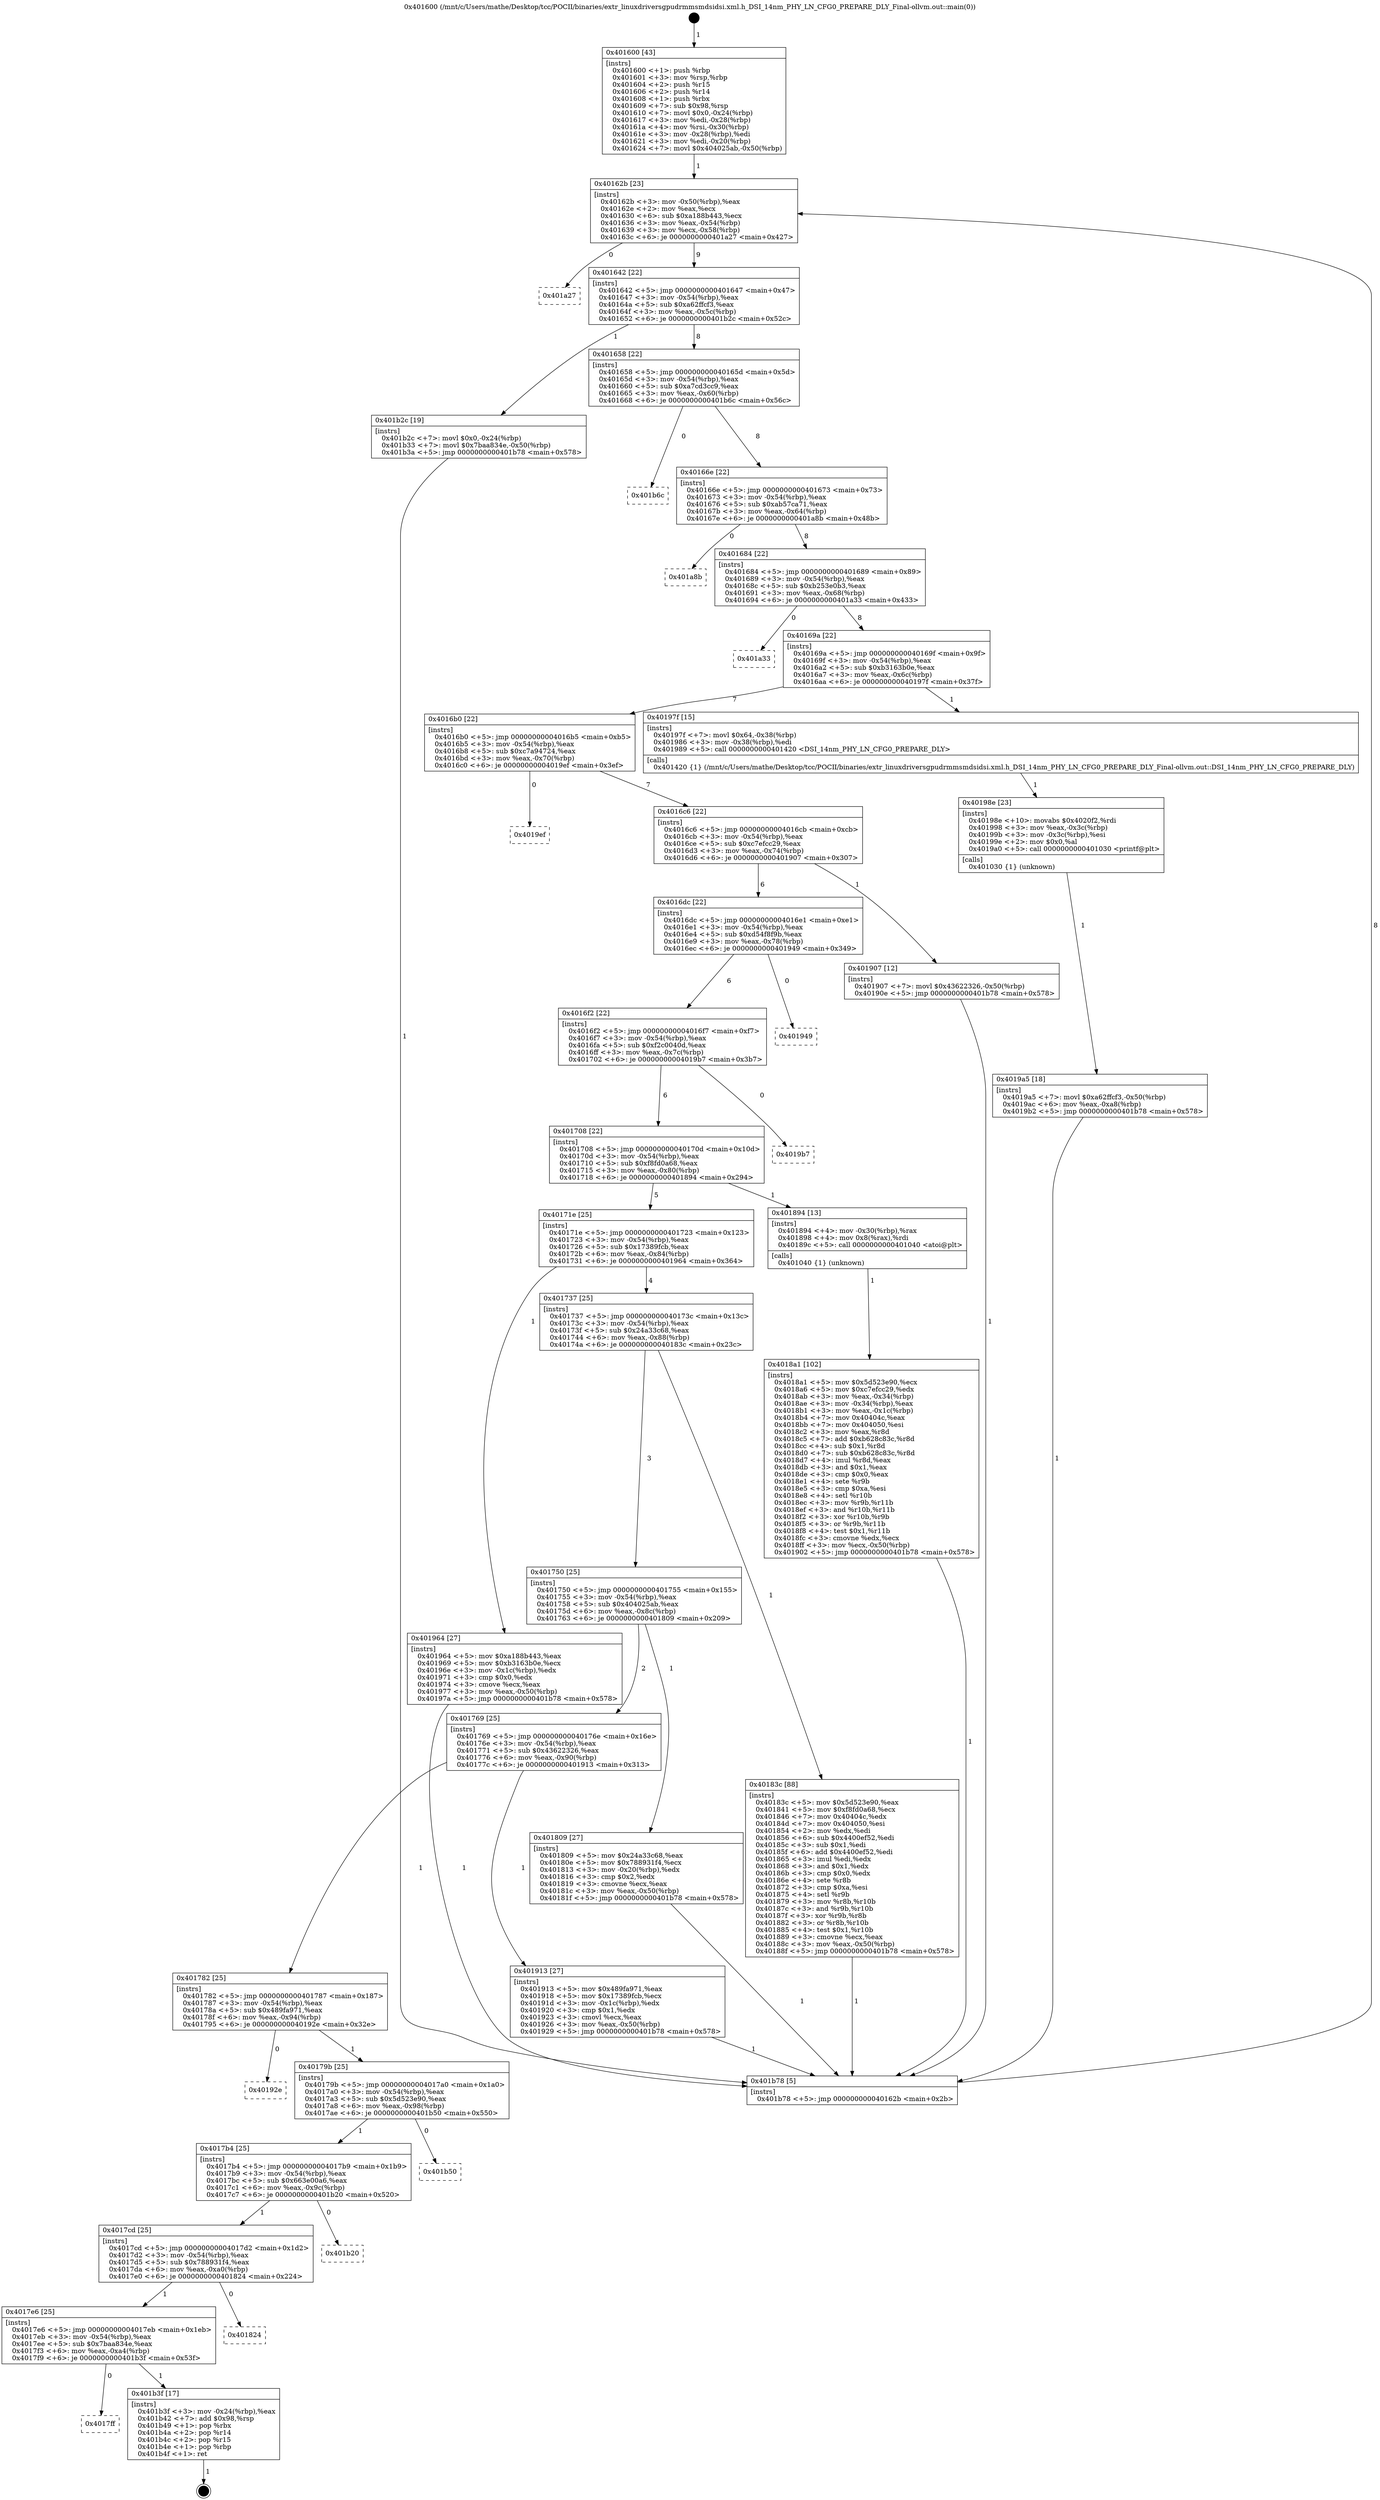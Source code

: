 digraph "0x401600" {
  label = "0x401600 (/mnt/c/Users/mathe/Desktop/tcc/POCII/binaries/extr_linuxdriversgpudrmmsmdsidsi.xml.h_DSI_14nm_PHY_LN_CFG0_PREPARE_DLY_Final-ollvm.out::main(0))"
  labelloc = "t"
  node[shape=record]

  Entry [label="",width=0.3,height=0.3,shape=circle,fillcolor=black,style=filled]
  "0x40162b" [label="{
     0x40162b [23]\l
     | [instrs]\l
     &nbsp;&nbsp;0x40162b \<+3\>: mov -0x50(%rbp),%eax\l
     &nbsp;&nbsp;0x40162e \<+2\>: mov %eax,%ecx\l
     &nbsp;&nbsp;0x401630 \<+6\>: sub $0xa188b443,%ecx\l
     &nbsp;&nbsp;0x401636 \<+3\>: mov %eax,-0x54(%rbp)\l
     &nbsp;&nbsp;0x401639 \<+3\>: mov %ecx,-0x58(%rbp)\l
     &nbsp;&nbsp;0x40163c \<+6\>: je 0000000000401a27 \<main+0x427\>\l
  }"]
  "0x401a27" [label="{
     0x401a27\l
  }", style=dashed]
  "0x401642" [label="{
     0x401642 [22]\l
     | [instrs]\l
     &nbsp;&nbsp;0x401642 \<+5\>: jmp 0000000000401647 \<main+0x47\>\l
     &nbsp;&nbsp;0x401647 \<+3\>: mov -0x54(%rbp),%eax\l
     &nbsp;&nbsp;0x40164a \<+5\>: sub $0xa62ffcf3,%eax\l
     &nbsp;&nbsp;0x40164f \<+3\>: mov %eax,-0x5c(%rbp)\l
     &nbsp;&nbsp;0x401652 \<+6\>: je 0000000000401b2c \<main+0x52c\>\l
  }"]
  Exit [label="",width=0.3,height=0.3,shape=circle,fillcolor=black,style=filled,peripheries=2]
  "0x401b2c" [label="{
     0x401b2c [19]\l
     | [instrs]\l
     &nbsp;&nbsp;0x401b2c \<+7\>: movl $0x0,-0x24(%rbp)\l
     &nbsp;&nbsp;0x401b33 \<+7\>: movl $0x7baa834e,-0x50(%rbp)\l
     &nbsp;&nbsp;0x401b3a \<+5\>: jmp 0000000000401b78 \<main+0x578\>\l
  }"]
  "0x401658" [label="{
     0x401658 [22]\l
     | [instrs]\l
     &nbsp;&nbsp;0x401658 \<+5\>: jmp 000000000040165d \<main+0x5d\>\l
     &nbsp;&nbsp;0x40165d \<+3\>: mov -0x54(%rbp),%eax\l
     &nbsp;&nbsp;0x401660 \<+5\>: sub $0xa7cd3cc9,%eax\l
     &nbsp;&nbsp;0x401665 \<+3\>: mov %eax,-0x60(%rbp)\l
     &nbsp;&nbsp;0x401668 \<+6\>: je 0000000000401b6c \<main+0x56c\>\l
  }"]
  "0x4017ff" [label="{
     0x4017ff\l
  }", style=dashed]
  "0x401b6c" [label="{
     0x401b6c\l
  }", style=dashed]
  "0x40166e" [label="{
     0x40166e [22]\l
     | [instrs]\l
     &nbsp;&nbsp;0x40166e \<+5\>: jmp 0000000000401673 \<main+0x73\>\l
     &nbsp;&nbsp;0x401673 \<+3\>: mov -0x54(%rbp),%eax\l
     &nbsp;&nbsp;0x401676 \<+5\>: sub $0xab57ca71,%eax\l
     &nbsp;&nbsp;0x40167b \<+3\>: mov %eax,-0x64(%rbp)\l
     &nbsp;&nbsp;0x40167e \<+6\>: je 0000000000401a8b \<main+0x48b\>\l
  }"]
  "0x401b3f" [label="{
     0x401b3f [17]\l
     | [instrs]\l
     &nbsp;&nbsp;0x401b3f \<+3\>: mov -0x24(%rbp),%eax\l
     &nbsp;&nbsp;0x401b42 \<+7\>: add $0x98,%rsp\l
     &nbsp;&nbsp;0x401b49 \<+1\>: pop %rbx\l
     &nbsp;&nbsp;0x401b4a \<+2\>: pop %r14\l
     &nbsp;&nbsp;0x401b4c \<+2\>: pop %r15\l
     &nbsp;&nbsp;0x401b4e \<+1\>: pop %rbp\l
     &nbsp;&nbsp;0x401b4f \<+1\>: ret\l
  }"]
  "0x401a8b" [label="{
     0x401a8b\l
  }", style=dashed]
  "0x401684" [label="{
     0x401684 [22]\l
     | [instrs]\l
     &nbsp;&nbsp;0x401684 \<+5\>: jmp 0000000000401689 \<main+0x89\>\l
     &nbsp;&nbsp;0x401689 \<+3\>: mov -0x54(%rbp),%eax\l
     &nbsp;&nbsp;0x40168c \<+5\>: sub $0xb253e0b3,%eax\l
     &nbsp;&nbsp;0x401691 \<+3\>: mov %eax,-0x68(%rbp)\l
     &nbsp;&nbsp;0x401694 \<+6\>: je 0000000000401a33 \<main+0x433\>\l
  }"]
  "0x4017e6" [label="{
     0x4017e6 [25]\l
     | [instrs]\l
     &nbsp;&nbsp;0x4017e6 \<+5\>: jmp 00000000004017eb \<main+0x1eb\>\l
     &nbsp;&nbsp;0x4017eb \<+3\>: mov -0x54(%rbp),%eax\l
     &nbsp;&nbsp;0x4017ee \<+5\>: sub $0x7baa834e,%eax\l
     &nbsp;&nbsp;0x4017f3 \<+6\>: mov %eax,-0xa4(%rbp)\l
     &nbsp;&nbsp;0x4017f9 \<+6\>: je 0000000000401b3f \<main+0x53f\>\l
  }"]
  "0x401a33" [label="{
     0x401a33\l
  }", style=dashed]
  "0x40169a" [label="{
     0x40169a [22]\l
     | [instrs]\l
     &nbsp;&nbsp;0x40169a \<+5\>: jmp 000000000040169f \<main+0x9f\>\l
     &nbsp;&nbsp;0x40169f \<+3\>: mov -0x54(%rbp),%eax\l
     &nbsp;&nbsp;0x4016a2 \<+5\>: sub $0xb3163b0e,%eax\l
     &nbsp;&nbsp;0x4016a7 \<+3\>: mov %eax,-0x6c(%rbp)\l
     &nbsp;&nbsp;0x4016aa \<+6\>: je 000000000040197f \<main+0x37f\>\l
  }"]
  "0x401824" [label="{
     0x401824\l
  }", style=dashed]
  "0x40197f" [label="{
     0x40197f [15]\l
     | [instrs]\l
     &nbsp;&nbsp;0x40197f \<+7\>: movl $0x64,-0x38(%rbp)\l
     &nbsp;&nbsp;0x401986 \<+3\>: mov -0x38(%rbp),%edi\l
     &nbsp;&nbsp;0x401989 \<+5\>: call 0000000000401420 \<DSI_14nm_PHY_LN_CFG0_PREPARE_DLY\>\l
     | [calls]\l
     &nbsp;&nbsp;0x401420 \{1\} (/mnt/c/Users/mathe/Desktop/tcc/POCII/binaries/extr_linuxdriversgpudrmmsmdsidsi.xml.h_DSI_14nm_PHY_LN_CFG0_PREPARE_DLY_Final-ollvm.out::DSI_14nm_PHY_LN_CFG0_PREPARE_DLY)\l
  }"]
  "0x4016b0" [label="{
     0x4016b0 [22]\l
     | [instrs]\l
     &nbsp;&nbsp;0x4016b0 \<+5\>: jmp 00000000004016b5 \<main+0xb5\>\l
     &nbsp;&nbsp;0x4016b5 \<+3\>: mov -0x54(%rbp),%eax\l
     &nbsp;&nbsp;0x4016b8 \<+5\>: sub $0xc7a94724,%eax\l
     &nbsp;&nbsp;0x4016bd \<+3\>: mov %eax,-0x70(%rbp)\l
     &nbsp;&nbsp;0x4016c0 \<+6\>: je 00000000004019ef \<main+0x3ef\>\l
  }"]
  "0x4017cd" [label="{
     0x4017cd [25]\l
     | [instrs]\l
     &nbsp;&nbsp;0x4017cd \<+5\>: jmp 00000000004017d2 \<main+0x1d2\>\l
     &nbsp;&nbsp;0x4017d2 \<+3\>: mov -0x54(%rbp),%eax\l
     &nbsp;&nbsp;0x4017d5 \<+5\>: sub $0x788931f4,%eax\l
     &nbsp;&nbsp;0x4017da \<+6\>: mov %eax,-0xa0(%rbp)\l
     &nbsp;&nbsp;0x4017e0 \<+6\>: je 0000000000401824 \<main+0x224\>\l
  }"]
  "0x4019ef" [label="{
     0x4019ef\l
  }", style=dashed]
  "0x4016c6" [label="{
     0x4016c6 [22]\l
     | [instrs]\l
     &nbsp;&nbsp;0x4016c6 \<+5\>: jmp 00000000004016cb \<main+0xcb\>\l
     &nbsp;&nbsp;0x4016cb \<+3\>: mov -0x54(%rbp),%eax\l
     &nbsp;&nbsp;0x4016ce \<+5\>: sub $0xc7efcc29,%eax\l
     &nbsp;&nbsp;0x4016d3 \<+3\>: mov %eax,-0x74(%rbp)\l
     &nbsp;&nbsp;0x4016d6 \<+6\>: je 0000000000401907 \<main+0x307\>\l
  }"]
  "0x401b20" [label="{
     0x401b20\l
  }", style=dashed]
  "0x401907" [label="{
     0x401907 [12]\l
     | [instrs]\l
     &nbsp;&nbsp;0x401907 \<+7\>: movl $0x43622326,-0x50(%rbp)\l
     &nbsp;&nbsp;0x40190e \<+5\>: jmp 0000000000401b78 \<main+0x578\>\l
  }"]
  "0x4016dc" [label="{
     0x4016dc [22]\l
     | [instrs]\l
     &nbsp;&nbsp;0x4016dc \<+5\>: jmp 00000000004016e1 \<main+0xe1\>\l
     &nbsp;&nbsp;0x4016e1 \<+3\>: mov -0x54(%rbp),%eax\l
     &nbsp;&nbsp;0x4016e4 \<+5\>: sub $0xd54f8f9b,%eax\l
     &nbsp;&nbsp;0x4016e9 \<+3\>: mov %eax,-0x78(%rbp)\l
     &nbsp;&nbsp;0x4016ec \<+6\>: je 0000000000401949 \<main+0x349\>\l
  }"]
  "0x4017b4" [label="{
     0x4017b4 [25]\l
     | [instrs]\l
     &nbsp;&nbsp;0x4017b4 \<+5\>: jmp 00000000004017b9 \<main+0x1b9\>\l
     &nbsp;&nbsp;0x4017b9 \<+3\>: mov -0x54(%rbp),%eax\l
     &nbsp;&nbsp;0x4017bc \<+5\>: sub $0x663e00a6,%eax\l
     &nbsp;&nbsp;0x4017c1 \<+6\>: mov %eax,-0x9c(%rbp)\l
     &nbsp;&nbsp;0x4017c7 \<+6\>: je 0000000000401b20 \<main+0x520\>\l
  }"]
  "0x401949" [label="{
     0x401949\l
  }", style=dashed]
  "0x4016f2" [label="{
     0x4016f2 [22]\l
     | [instrs]\l
     &nbsp;&nbsp;0x4016f2 \<+5\>: jmp 00000000004016f7 \<main+0xf7\>\l
     &nbsp;&nbsp;0x4016f7 \<+3\>: mov -0x54(%rbp),%eax\l
     &nbsp;&nbsp;0x4016fa \<+5\>: sub $0xf2c0040d,%eax\l
     &nbsp;&nbsp;0x4016ff \<+3\>: mov %eax,-0x7c(%rbp)\l
     &nbsp;&nbsp;0x401702 \<+6\>: je 00000000004019b7 \<main+0x3b7\>\l
  }"]
  "0x401b50" [label="{
     0x401b50\l
  }", style=dashed]
  "0x4019b7" [label="{
     0x4019b7\l
  }", style=dashed]
  "0x401708" [label="{
     0x401708 [22]\l
     | [instrs]\l
     &nbsp;&nbsp;0x401708 \<+5\>: jmp 000000000040170d \<main+0x10d\>\l
     &nbsp;&nbsp;0x40170d \<+3\>: mov -0x54(%rbp),%eax\l
     &nbsp;&nbsp;0x401710 \<+5\>: sub $0xf8fd0a68,%eax\l
     &nbsp;&nbsp;0x401715 \<+3\>: mov %eax,-0x80(%rbp)\l
     &nbsp;&nbsp;0x401718 \<+6\>: je 0000000000401894 \<main+0x294\>\l
  }"]
  "0x40179b" [label="{
     0x40179b [25]\l
     | [instrs]\l
     &nbsp;&nbsp;0x40179b \<+5\>: jmp 00000000004017a0 \<main+0x1a0\>\l
     &nbsp;&nbsp;0x4017a0 \<+3\>: mov -0x54(%rbp),%eax\l
     &nbsp;&nbsp;0x4017a3 \<+5\>: sub $0x5d523e90,%eax\l
     &nbsp;&nbsp;0x4017a8 \<+6\>: mov %eax,-0x98(%rbp)\l
     &nbsp;&nbsp;0x4017ae \<+6\>: je 0000000000401b50 \<main+0x550\>\l
  }"]
  "0x401894" [label="{
     0x401894 [13]\l
     | [instrs]\l
     &nbsp;&nbsp;0x401894 \<+4\>: mov -0x30(%rbp),%rax\l
     &nbsp;&nbsp;0x401898 \<+4\>: mov 0x8(%rax),%rdi\l
     &nbsp;&nbsp;0x40189c \<+5\>: call 0000000000401040 \<atoi@plt\>\l
     | [calls]\l
     &nbsp;&nbsp;0x401040 \{1\} (unknown)\l
  }"]
  "0x40171e" [label="{
     0x40171e [25]\l
     | [instrs]\l
     &nbsp;&nbsp;0x40171e \<+5\>: jmp 0000000000401723 \<main+0x123\>\l
     &nbsp;&nbsp;0x401723 \<+3\>: mov -0x54(%rbp),%eax\l
     &nbsp;&nbsp;0x401726 \<+5\>: sub $0x17389fcb,%eax\l
     &nbsp;&nbsp;0x40172b \<+6\>: mov %eax,-0x84(%rbp)\l
     &nbsp;&nbsp;0x401731 \<+6\>: je 0000000000401964 \<main+0x364\>\l
  }"]
  "0x40192e" [label="{
     0x40192e\l
  }", style=dashed]
  "0x401964" [label="{
     0x401964 [27]\l
     | [instrs]\l
     &nbsp;&nbsp;0x401964 \<+5\>: mov $0xa188b443,%eax\l
     &nbsp;&nbsp;0x401969 \<+5\>: mov $0xb3163b0e,%ecx\l
     &nbsp;&nbsp;0x40196e \<+3\>: mov -0x1c(%rbp),%edx\l
     &nbsp;&nbsp;0x401971 \<+3\>: cmp $0x0,%edx\l
     &nbsp;&nbsp;0x401974 \<+3\>: cmove %ecx,%eax\l
     &nbsp;&nbsp;0x401977 \<+3\>: mov %eax,-0x50(%rbp)\l
     &nbsp;&nbsp;0x40197a \<+5\>: jmp 0000000000401b78 \<main+0x578\>\l
  }"]
  "0x401737" [label="{
     0x401737 [25]\l
     | [instrs]\l
     &nbsp;&nbsp;0x401737 \<+5\>: jmp 000000000040173c \<main+0x13c\>\l
     &nbsp;&nbsp;0x40173c \<+3\>: mov -0x54(%rbp),%eax\l
     &nbsp;&nbsp;0x40173f \<+5\>: sub $0x24a33c68,%eax\l
     &nbsp;&nbsp;0x401744 \<+6\>: mov %eax,-0x88(%rbp)\l
     &nbsp;&nbsp;0x40174a \<+6\>: je 000000000040183c \<main+0x23c\>\l
  }"]
  "0x4019a5" [label="{
     0x4019a5 [18]\l
     | [instrs]\l
     &nbsp;&nbsp;0x4019a5 \<+7\>: movl $0xa62ffcf3,-0x50(%rbp)\l
     &nbsp;&nbsp;0x4019ac \<+6\>: mov %eax,-0xa8(%rbp)\l
     &nbsp;&nbsp;0x4019b2 \<+5\>: jmp 0000000000401b78 \<main+0x578\>\l
  }"]
  "0x40183c" [label="{
     0x40183c [88]\l
     | [instrs]\l
     &nbsp;&nbsp;0x40183c \<+5\>: mov $0x5d523e90,%eax\l
     &nbsp;&nbsp;0x401841 \<+5\>: mov $0xf8fd0a68,%ecx\l
     &nbsp;&nbsp;0x401846 \<+7\>: mov 0x40404c,%edx\l
     &nbsp;&nbsp;0x40184d \<+7\>: mov 0x404050,%esi\l
     &nbsp;&nbsp;0x401854 \<+2\>: mov %edx,%edi\l
     &nbsp;&nbsp;0x401856 \<+6\>: sub $0x4400ef52,%edi\l
     &nbsp;&nbsp;0x40185c \<+3\>: sub $0x1,%edi\l
     &nbsp;&nbsp;0x40185f \<+6\>: add $0x4400ef52,%edi\l
     &nbsp;&nbsp;0x401865 \<+3\>: imul %edi,%edx\l
     &nbsp;&nbsp;0x401868 \<+3\>: and $0x1,%edx\l
     &nbsp;&nbsp;0x40186b \<+3\>: cmp $0x0,%edx\l
     &nbsp;&nbsp;0x40186e \<+4\>: sete %r8b\l
     &nbsp;&nbsp;0x401872 \<+3\>: cmp $0xa,%esi\l
     &nbsp;&nbsp;0x401875 \<+4\>: setl %r9b\l
     &nbsp;&nbsp;0x401879 \<+3\>: mov %r8b,%r10b\l
     &nbsp;&nbsp;0x40187c \<+3\>: and %r9b,%r10b\l
     &nbsp;&nbsp;0x40187f \<+3\>: xor %r9b,%r8b\l
     &nbsp;&nbsp;0x401882 \<+3\>: or %r8b,%r10b\l
     &nbsp;&nbsp;0x401885 \<+4\>: test $0x1,%r10b\l
     &nbsp;&nbsp;0x401889 \<+3\>: cmovne %ecx,%eax\l
     &nbsp;&nbsp;0x40188c \<+3\>: mov %eax,-0x50(%rbp)\l
     &nbsp;&nbsp;0x40188f \<+5\>: jmp 0000000000401b78 \<main+0x578\>\l
  }"]
  "0x401750" [label="{
     0x401750 [25]\l
     | [instrs]\l
     &nbsp;&nbsp;0x401750 \<+5\>: jmp 0000000000401755 \<main+0x155\>\l
     &nbsp;&nbsp;0x401755 \<+3\>: mov -0x54(%rbp),%eax\l
     &nbsp;&nbsp;0x401758 \<+5\>: sub $0x404025ab,%eax\l
     &nbsp;&nbsp;0x40175d \<+6\>: mov %eax,-0x8c(%rbp)\l
     &nbsp;&nbsp;0x401763 \<+6\>: je 0000000000401809 \<main+0x209\>\l
  }"]
  "0x40198e" [label="{
     0x40198e [23]\l
     | [instrs]\l
     &nbsp;&nbsp;0x40198e \<+10\>: movabs $0x4020f2,%rdi\l
     &nbsp;&nbsp;0x401998 \<+3\>: mov %eax,-0x3c(%rbp)\l
     &nbsp;&nbsp;0x40199b \<+3\>: mov -0x3c(%rbp),%esi\l
     &nbsp;&nbsp;0x40199e \<+2\>: mov $0x0,%al\l
     &nbsp;&nbsp;0x4019a0 \<+5\>: call 0000000000401030 \<printf@plt\>\l
     | [calls]\l
     &nbsp;&nbsp;0x401030 \{1\} (unknown)\l
  }"]
  "0x401809" [label="{
     0x401809 [27]\l
     | [instrs]\l
     &nbsp;&nbsp;0x401809 \<+5\>: mov $0x24a33c68,%eax\l
     &nbsp;&nbsp;0x40180e \<+5\>: mov $0x788931f4,%ecx\l
     &nbsp;&nbsp;0x401813 \<+3\>: mov -0x20(%rbp),%edx\l
     &nbsp;&nbsp;0x401816 \<+3\>: cmp $0x2,%edx\l
     &nbsp;&nbsp;0x401819 \<+3\>: cmovne %ecx,%eax\l
     &nbsp;&nbsp;0x40181c \<+3\>: mov %eax,-0x50(%rbp)\l
     &nbsp;&nbsp;0x40181f \<+5\>: jmp 0000000000401b78 \<main+0x578\>\l
  }"]
  "0x401769" [label="{
     0x401769 [25]\l
     | [instrs]\l
     &nbsp;&nbsp;0x401769 \<+5\>: jmp 000000000040176e \<main+0x16e\>\l
     &nbsp;&nbsp;0x40176e \<+3\>: mov -0x54(%rbp),%eax\l
     &nbsp;&nbsp;0x401771 \<+5\>: sub $0x43622326,%eax\l
     &nbsp;&nbsp;0x401776 \<+6\>: mov %eax,-0x90(%rbp)\l
     &nbsp;&nbsp;0x40177c \<+6\>: je 0000000000401913 \<main+0x313\>\l
  }"]
  "0x401b78" [label="{
     0x401b78 [5]\l
     | [instrs]\l
     &nbsp;&nbsp;0x401b78 \<+5\>: jmp 000000000040162b \<main+0x2b\>\l
  }"]
  "0x401600" [label="{
     0x401600 [43]\l
     | [instrs]\l
     &nbsp;&nbsp;0x401600 \<+1\>: push %rbp\l
     &nbsp;&nbsp;0x401601 \<+3\>: mov %rsp,%rbp\l
     &nbsp;&nbsp;0x401604 \<+2\>: push %r15\l
     &nbsp;&nbsp;0x401606 \<+2\>: push %r14\l
     &nbsp;&nbsp;0x401608 \<+1\>: push %rbx\l
     &nbsp;&nbsp;0x401609 \<+7\>: sub $0x98,%rsp\l
     &nbsp;&nbsp;0x401610 \<+7\>: movl $0x0,-0x24(%rbp)\l
     &nbsp;&nbsp;0x401617 \<+3\>: mov %edi,-0x28(%rbp)\l
     &nbsp;&nbsp;0x40161a \<+4\>: mov %rsi,-0x30(%rbp)\l
     &nbsp;&nbsp;0x40161e \<+3\>: mov -0x28(%rbp),%edi\l
     &nbsp;&nbsp;0x401621 \<+3\>: mov %edi,-0x20(%rbp)\l
     &nbsp;&nbsp;0x401624 \<+7\>: movl $0x404025ab,-0x50(%rbp)\l
  }"]
  "0x4018a1" [label="{
     0x4018a1 [102]\l
     | [instrs]\l
     &nbsp;&nbsp;0x4018a1 \<+5\>: mov $0x5d523e90,%ecx\l
     &nbsp;&nbsp;0x4018a6 \<+5\>: mov $0xc7efcc29,%edx\l
     &nbsp;&nbsp;0x4018ab \<+3\>: mov %eax,-0x34(%rbp)\l
     &nbsp;&nbsp;0x4018ae \<+3\>: mov -0x34(%rbp),%eax\l
     &nbsp;&nbsp;0x4018b1 \<+3\>: mov %eax,-0x1c(%rbp)\l
     &nbsp;&nbsp;0x4018b4 \<+7\>: mov 0x40404c,%eax\l
     &nbsp;&nbsp;0x4018bb \<+7\>: mov 0x404050,%esi\l
     &nbsp;&nbsp;0x4018c2 \<+3\>: mov %eax,%r8d\l
     &nbsp;&nbsp;0x4018c5 \<+7\>: add $0xb628c83c,%r8d\l
     &nbsp;&nbsp;0x4018cc \<+4\>: sub $0x1,%r8d\l
     &nbsp;&nbsp;0x4018d0 \<+7\>: sub $0xb628c83c,%r8d\l
     &nbsp;&nbsp;0x4018d7 \<+4\>: imul %r8d,%eax\l
     &nbsp;&nbsp;0x4018db \<+3\>: and $0x1,%eax\l
     &nbsp;&nbsp;0x4018de \<+3\>: cmp $0x0,%eax\l
     &nbsp;&nbsp;0x4018e1 \<+4\>: sete %r9b\l
     &nbsp;&nbsp;0x4018e5 \<+3\>: cmp $0xa,%esi\l
     &nbsp;&nbsp;0x4018e8 \<+4\>: setl %r10b\l
     &nbsp;&nbsp;0x4018ec \<+3\>: mov %r9b,%r11b\l
     &nbsp;&nbsp;0x4018ef \<+3\>: and %r10b,%r11b\l
     &nbsp;&nbsp;0x4018f2 \<+3\>: xor %r10b,%r9b\l
     &nbsp;&nbsp;0x4018f5 \<+3\>: or %r9b,%r11b\l
     &nbsp;&nbsp;0x4018f8 \<+4\>: test $0x1,%r11b\l
     &nbsp;&nbsp;0x4018fc \<+3\>: cmovne %edx,%ecx\l
     &nbsp;&nbsp;0x4018ff \<+3\>: mov %ecx,-0x50(%rbp)\l
     &nbsp;&nbsp;0x401902 \<+5\>: jmp 0000000000401b78 \<main+0x578\>\l
  }"]
  "0x401782" [label="{
     0x401782 [25]\l
     | [instrs]\l
     &nbsp;&nbsp;0x401782 \<+5\>: jmp 0000000000401787 \<main+0x187\>\l
     &nbsp;&nbsp;0x401787 \<+3\>: mov -0x54(%rbp),%eax\l
     &nbsp;&nbsp;0x40178a \<+5\>: sub $0x489fa971,%eax\l
     &nbsp;&nbsp;0x40178f \<+6\>: mov %eax,-0x94(%rbp)\l
     &nbsp;&nbsp;0x401795 \<+6\>: je 000000000040192e \<main+0x32e\>\l
  }"]
  "0x401913" [label="{
     0x401913 [27]\l
     | [instrs]\l
     &nbsp;&nbsp;0x401913 \<+5\>: mov $0x489fa971,%eax\l
     &nbsp;&nbsp;0x401918 \<+5\>: mov $0x17389fcb,%ecx\l
     &nbsp;&nbsp;0x40191d \<+3\>: mov -0x1c(%rbp),%edx\l
     &nbsp;&nbsp;0x401920 \<+3\>: cmp $0x1,%edx\l
     &nbsp;&nbsp;0x401923 \<+3\>: cmovl %ecx,%eax\l
     &nbsp;&nbsp;0x401926 \<+3\>: mov %eax,-0x50(%rbp)\l
     &nbsp;&nbsp;0x401929 \<+5\>: jmp 0000000000401b78 \<main+0x578\>\l
  }"]
  Entry -> "0x401600" [label=" 1"]
  "0x40162b" -> "0x401a27" [label=" 0"]
  "0x40162b" -> "0x401642" [label=" 9"]
  "0x401b3f" -> Exit [label=" 1"]
  "0x401642" -> "0x401b2c" [label=" 1"]
  "0x401642" -> "0x401658" [label=" 8"]
  "0x4017e6" -> "0x4017ff" [label=" 0"]
  "0x401658" -> "0x401b6c" [label=" 0"]
  "0x401658" -> "0x40166e" [label=" 8"]
  "0x4017e6" -> "0x401b3f" [label=" 1"]
  "0x40166e" -> "0x401a8b" [label=" 0"]
  "0x40166e" -> "0x401684" [label=" 8"]
  "0x4017cd" -> "0x4017e6" [label=" 1"]
  "0x401684" -> "0x401a33" [label=" 0"]
  "0x401684" -> "0x40169a" [label=" 8"]
  "0x4017cd" -> "0x401824" [label=" 0"]
  "0x40169a" -> "0x40197f" [label=" 1"]
  "0x40169a" -> "0x4016b0" [label=" 7"]
  "0x4017b4" -> "0x4017cd" [label=" 1"]
  "0x4016b0" -> "0x4019ef" [label=" 0"]
  "0x4016b0" -> "0x4016c6" [label=" 7"]
  "0x4017b4" -> "0x401b20" [label=" 0"]
  "0x4016c6" -> "0x401907" [label=" 1"]
  "0x4016c6" -> "0x4016dc" [label=" 6"]
  "0x40179b" -> "0x4017b4" [label=" 1"]
  "0x4016dc" -> "0x401949" [label=" 0"]
  "0x4016dc" -> "0x4016f2" [label=" 6"]
  "0x40179b" -> "0x401b50" [label=" 0"]
  "0x4016f2" -> "0x4019b7" [label=" 0"]
  "0x4016f2" -> "0x401708" [label=" 6"]
  "0x401782" -> "0x40179b" [label=" 1"]
  "0x401708" -> "0x401894" [label=" 1"]
  "0x401708" -> "0x40171e" [label=" 5"]
  "0x401782" -> "0x40192e" [label=" 0"]
  "0x40171e" -> "0x401964" [label=" 1"]
  "0x40171e" -> "0x401737" [label=" 4"]
  "0x401b2c" -> "0x401b78" [label=" 1"]
  "0x401737" -> "0x40183c" [label=" 1"]
  "0x401737" -> "0x401750" [label=" 3"]
  "0x4019a5" -> "0x401b78" [label=" 1"]
  "0x401750" -> "0x401809" [label=" 1"]
  "0x401750" -> "0x401769" [label=" 2"]
  "0x401809" -> "0x401b78" [label=" 1"]
  "0x401600" -> "0x40162b" [label=" 1"]
  "0x401b78" -> "0x40162b" [label=" 8"]
  "0x40183c" -> "0x401b78" [label=" 1"]
  "0x401894" -> "0x4018a1" [label=" 1"]
  "0x4018a1" -> "0x401b78" [label=" 1"]
  "0x401907" -> "0x401b78" [label=" 1"]
  "0x40198e" -> "0x4019a5" [label=" 1"]
  "0x401769" -> "0x401913" [label=" 1"]
  "0x401769" -> "0x401782" [label=" 1"]
  "0x401913" -> "0x401b78" [label=" 1"]
  "0x401964" -> "0x401b78" [label=" 1"]
  "0x40197f" -> "0x40198e" [label=" 1"]
}
